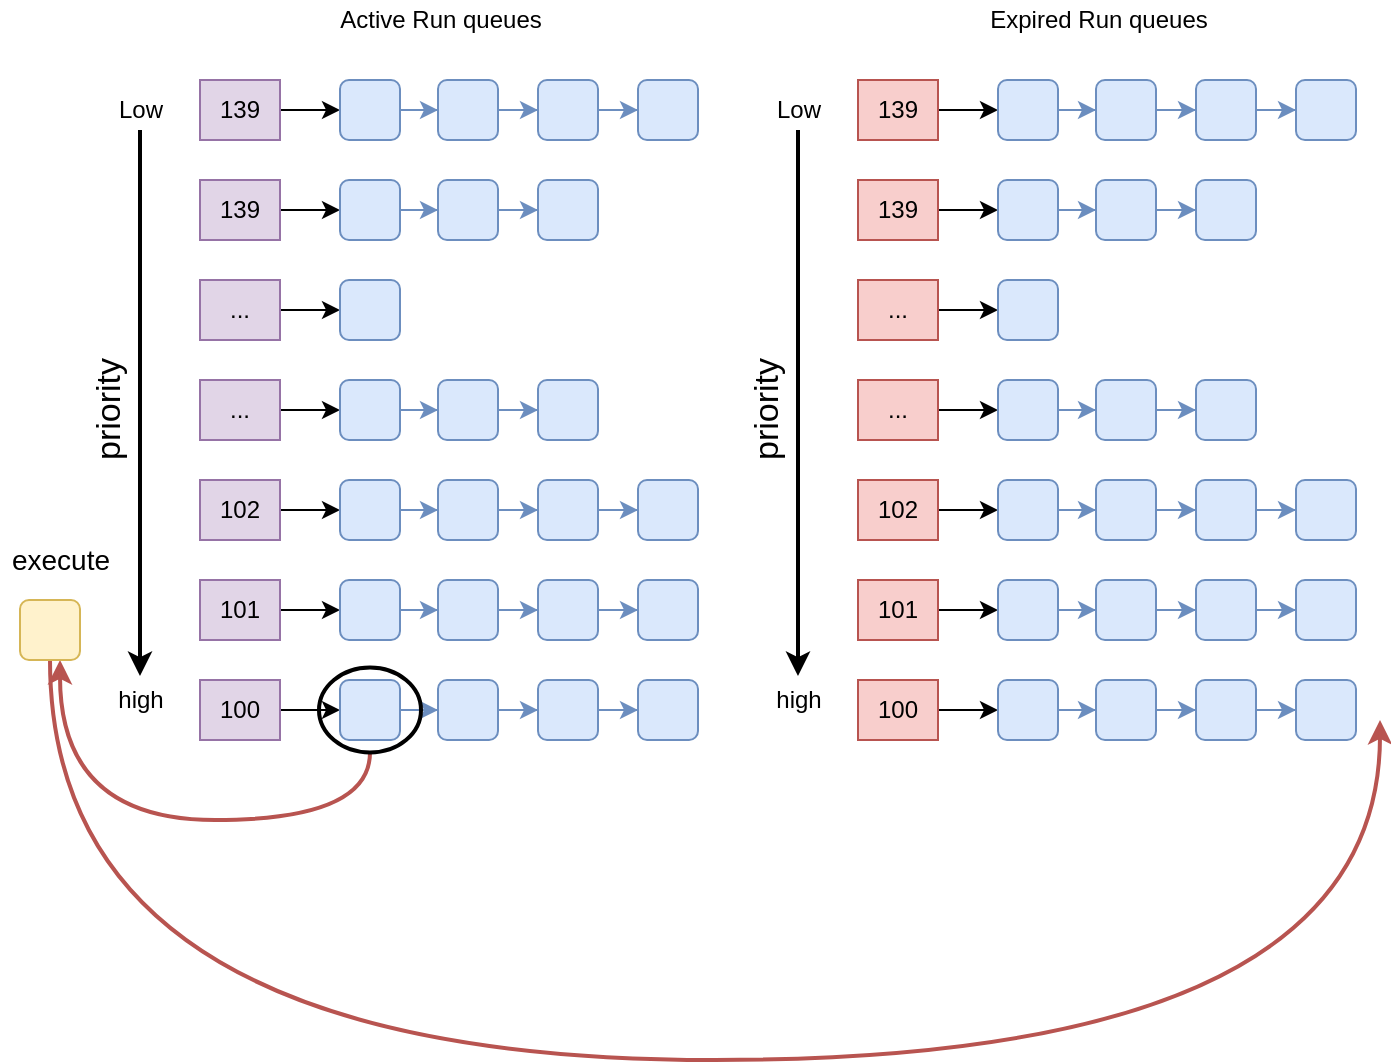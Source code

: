 <mxfile version="13.5.5" type="github">
  <diagram id="36sdOlhScXmFpO4X05Oe" name="Page-1">
    <mxGraphModel dx="746" dy="971" grid="1" gridSize="10" guides="1" tooltips="1" connect="1" arrows="1" fold="1" page="1" pageScale="1" pageWidth="827" pageHeight="1169" math="0" shadow="0">
      <root>
        <mxCell id="0" />
        <mxCell id="1" parent="0" />
        <mxCell id="JyXXB15nYnJvHHF5IV0J-5" style="edgeStyle=orthogonalEdgeStyle;rounded=0;orthogonalLoop=1;jettySize=auto;html=1;entryX=0;entryY=0.5;entryDx=0;entryDy=0;" edge="1" parent="1" source="JyXXB15nYnJvHHF5IV0J-1" target="JyXXB15nYnJvHHF5IV0J-4">
          <mxGeometry relative="1" as="geometry" />
        </mxCell>
        <mxCell id="JyXXB15nYnJvHHF5IV0J-1" value="139" style="rounded=0;whiteSpace=wrap;html=1;fillColor=#e1d5e7;strokeColor=#9673a6;" vertex="1" parent="1">
          <mxGeometry x="230" y="200" width="40" height="30" as="geometry" />
        </mxCell>
        <mxCell id="JyXXB15nYnJvHHF5IV0J-7" value="" style="edgeStyle=orthogonalEdgeStyle;rounded=0;orthogonalLoop=1;jettySize=auto;html=1;fillColor=#dae8fc;strokeColor=#6c8ebf;" edge="1" parent="1" source="JyXXB15nYnJvHHF5IV0J-4" target="JyXXB15nYnJvHHF5IV0J-6">
          <mxGeometry relative="1" as="geometry" />
        </mxCell>
        <mxCell id="JyXXB15nYnJvHHF5IV0J-4" value="" style="rounded=1;whiteSpace=wrap;html=1;fillColor=#dae8fc;strokeColor=#6c8ebf;" vertex="1" parent="1">
          <mxGeometry x="300" y="200" width="30" height="30" as="geometry" />
        </mxCell>
        <mxCell id="JyXXB15nYnJvHHF5IV0J-9" value="" style="edgeStyle=orthogonalEdgeStyle;rounded=0;orthogonalLoop=1;jettySize=auto;html=1;fillColor=#dae8fc;strokeColor=#6c8ebf;" edge="1" parent="1" source="JyXXB15nYnJvHHF5IV0J-6" target="JyXXB15nYnJvHHF5IV0J-8">
          <mxGeometry relative="1" as="geometry" />
        </mxCell>
        <mxCell id="JyXXB15nYnJvHHF5IV0J-6" value="" style="rounded=1;whiteSpace=wrap;html=1;fillColor=#dae8fc;strokeColor=#6c8ebf;" vertex="1" parent="1">
          <mxGeometry x="349" y="200" width="30" height="30" as="geometry" />
        </mxCell>
        <mxCell id="JyXXB15nYnJvHHF5IV0J-11" value="" style="edgeStyle=orthogonalEdgeStyle;rounded=0;orthogonalLoop=1;jettySize=auto;html=1;fillColor=#dae8fc;strokeColor=#6c8ebf;" edge="1" parent="1" source="JyXXB15nYnJvHHF5IV0J-8" target="JyXXB15nYnJvHHF5IV0J-10">
          <mxGeometry relative="1" as="geometry" />
        </mxCell>
        <mxCell id="JyXXB15nYnJvHHF5IV0J-8" value="" style="rounded=1;whiteSpace=wrap;html=1;fillColor=#dae8fc;strokeColor=#6c8ebf;" vertex="1" parent="1">
          <mxGeometry x="399" y="200" width="30" height="30" as="geometry" />
        </mxCell>
        <mxCell id="JyXXB15nYnJvHHF5IV0J-10" value="" style="rounded=1;whiteSpace=wrap;html=1;fillColor=#dae8fc;strokeColor=#6c8ebf;" vertex="1" parent="1">
          <mxGeometry x="449" y="200" width="30" height="30" as="geometry" />
        </mxCell>
        <mxCell id="JyXXB15nYnJvHHF5IV0J-12" style="edgeStyle=orthogonalEdgeStyle;rounded=0;orthogonalLoop=1;jettySize=auto;html=1;entryX=0;entryY=0.5;entryDx=0;entryDy=0;" edge="1" parent="1" source="JyXXB15nYnJvHHF5IV0J-13" target="JyXXB15nYnJvHHF5IV0J-15">
          <mxGeometry relative="1" as="geometry" />
        </mxCell>
        <mxCell id="JyXXB15nYnJvHHF5IV0J-13" value="139" style="rounded=0;whiteSpace=wrap;html=1;fillColor=#e1d5e7;strokeColor=#9673a6;" vertex="1" parent="1">
          <mxGeometry x="230" y="250" width="40" height="30" as="geometry" />
        </mxCell>
        <mxCell id="JyXXB15nYnJvHHF5IV0J-14" value="" style="edgeStyle=orthogonalEdgeStyle;rounded=0;orthogonalLoop=1;jettySize=auto;html=1;fillColor=#dae8fc;strokeColor=#6c8ebf;" edge="1" parent="1" source="JyXXB15nYnJvHHF5IV0J-15" target="JyXXB15nYnJvHHF5IV0J-17">
          <mxGeometry relative="1" as="geometry" />
        </mxCell>
        <mxCell id="JyXXB15nYnJvHHF5IV0J-15" value="" style="rounded=1;whiteSpace=wrap;html=1;fillColor=#dae8fc;strokeColor=#6c8ebf;" vertex="1" parent="1">
          <mxGeometry x="300" y="250" width="30" height="30" as="geometry" />
        </mxCell>
        <mxCell id="JyXXB15nYnJvHHF5IV0J-16" value="" style="edgeStyle=orthogonalEdgeStyle;rounded=0;orthogonalLoop=1;jettySize=auto;html=1;fillColor=#dae8fc;strokeColor=#6c8ebf;" edge="1" parent="1" source="JyXXB15nYnJvHHF5IV0J-17" target="JyXXB15nYnJvHHF5IV0J-19">
          <mxGeometry relative="1" as="geometry" />
        </mxCell>
        <mxCell id="JyXXB15nYnJvHHF5IV0J-17" value="" style="rounded=1;whiteSpace=wrap;html=1;fillColor=#dae8fc;strokeColor=#6c8ebf;" vertex="1" parent="1">
          <mxGeometry x="349" y="250" width="30" height="30" as="geometry" />
        </mxCell>
        <mxCell id="JyXXB15nYnJvHHF5IV0J-19" value="" style="rounded=1;whiteSpace=wrap;html=1;fillColor=#dae8fc;strokeColor=#6c8ebf;" vertex="1" parent="1">
          <mxGeometry x="399" y="250" width="30" height="30" as="geometry" />
        </mxCell>
        <mxCell id="JyXXB15nYnJvHHF5IV0J-21" style="edgeStyle=orthogonalEdgeStyle;rounded=0;orthogonalLoop=1;jettySize=auto;html=1;entryX=0;entryY=0.5;entryDx=0;entryDy=0;" edge="1" parent="1" source="JyXXB15nYnJvHHF5IV0J-22" target="JyXXB15nYnJvHHF5IV0J-24">
          <mxGeometry relative="1" as="geometry" />
        </mxCell>
        <mxCell id="JyXXB15nYnJvHHF5IV0J-22" value="..." style="rounded=0;whiteSpace=wrap;html=1;fillColor=#e1d5e7;strokeColor=#9673a6;" vertex="1" parent="1">
          <mxGeometry x="230" y="300" width="40" height="30" as="geometry" />
        </mxCell>
        <mxCell id="JyXXB15nYnJvHHF5IV0J-24" value="" style="rounded=1;whiteSpace=wrap;html=1;fillColor=#dae8fc;strokeColor=#6c8ebf;" vertex="1" parent="1">
          <mxGeometry x="300" y="300" width="30" height="30" as="geometry" />
        </mxCell>
        <mxCell id="JyXXB15nYnJvHHF5IV0J-30" style="edgeStyle=orthogonalEdgeStyle;rounded=0;orthogonalLoop=1;jettySize=auto;html=1;entryX=0;entryY=0.5;entryDx=0;entryDy=0;" edge="1" parent="1" source="JyXXB15nYnJvHHF5IV0J-31" target="JyXXB15nYnJvHHF5IV0J-33">
          <mxGeometry relative="1" as="geometry" />
        </mxCell>
        <mxCell id="JyXXB15nYnJvHHF5IV0J-31" value="..." style="rounded=0;whiteSpace=wrap;html=1;fillColor=#e1d5e7;strokeColor=#9673a6;" vertex="1" parent="1">
          <mxGeometry x="230" y="350" width="40" height="30" as="geometry" />
        </mxCell>
        <mxCell id="JyXXB15nYnJvHHF5IV0J-32" value="" style="edgeStyle=orthogonalEdgeStyle;rounded=0;orthogonalLoop=1;jettySize=auto;html=1;fillColor=#dae8fc;strokeColor=#6c8ebf;" edge="1" parent="1" source="JyXXB15nYnJvHHF5IV0J-33" target="JyXXB15nYnJvHHF5IV0J-35">
          <mxGeometry relative="1" as="geometry" />
        </mxCell>
        <mxCell id="JyXXB15nYnJvHHF5IV0J-33" value="" style="rounded=1;whiteSpace=wrap;html=1;fillColor=#dae8fc;strokeColor=#6c8ebf;" vertex="1" parent="1">
          <mxGeometry x="300" y="350" width="30" height="30" as="geometry" />
        </mxCell>
        <mxCell id="JyXXB15nYnJvHHF5IV0J-34" value="" style="edgeStyle=orthogonalEdgeStyle;rounded=0;orthogonalLoop=1;jettySize=auto;html=1;fillColor=#dae8fc;strokeColor=#6c8ebf;" edge="1" parent="1" source="JyXXB15nYnJvHHF5IV0J-35" target="JyXXB15nYnJvHHF5IV0J-37">
          <mxGeometry relative="1" as="geometry" />
        </mxCell>
        <mxCell id="JyXXB15nYnJvHHF5IV0J-35" value="" style="rounded=1;whiteSpace=wrap;html=1;fillColor=#dae8fc;strokeColor=#6c8ebf;" vertex="1" parent="1">
          <mxGeometry x="349" y="350" width="30" height="30" as="geometry" />
        </mxCell>
        <mxCell id="JyXXB15nYnJvHHF5IV0J-37" value="" style="rounded=1;whiteSpace=wrap;html=1;fillColor=#dae8fc;strokeColor=#6c8ebf;" vertex="1" parent="1">
          <mxGeometry x="399" y="350" width="30" height="30" as="geometry" />
        </mxCell>
        <mxCell id="JyXXB15nYnJvHHF5IV0J-39" style="edgeStyle=orthogonalEdgeStyle;rounded=0;orthogonalLoop=1;jettySize=auto;html=1;entryX=0;entryY=0.5;entryDx=0;entryDy=0;" edge="1" parent="1" source="JyXXB15nYnJvHHF5IV0J-40" target="JyXXB15nYnJvHHF5IV0J-42">
          <mxGeometry relative="1" as="geometry" />
        </mxCell>
        <mxCell id="JyXXB15nYnJvHHF5IV0J-40" value="102" style="rounded=0;whiteSpace=wrap;html=1;fillColor=#e1d5e7;strokeColor=#9673a6;" vertex="1" parent="1">
          <mxGeometry x="230" y="400" width="40" height="30" as="geometry" />
        </mxCell>
        <mxCell id="JyXXB15nYnJvHHF5IV0J-41" value="" style="edgeStyle=orthogonalEdgeStyle;rounded=0;orthogonalLoop=1;jettySize=auto;html=1;fillColor=#dae8fc;strokeColor=#6c8ebf;" edge="1" parent="1" source="JyXXB15nYnJvHHF5IV0J-42" target="JyXXB15nYnJvHHF5IV0J-44">
          <mxGeometry relative="1" as="geometry" />
        </mxCell>
        <mxCell id="JyXXB15nYnJvHHF5IV0J-42" value="" style="rounded=1;whiteSpace=wrap;html=1;fillColor=#dae8fc;strokeColor=#6c8ebf;" vertex="1" parent="1">
          <mxGeometry x="300" y="400" width="30" height="30" as="geometry" />
        </mxCell>
        <mxCell id="JyXXB15nYnJvHHF5IV0J-43" value="" style="edgeStyle=orthogonalEdgeStyle;rounded=0;orthogonalLoop=1;jettySize=auto;html=1;fillColor=#dae8fc;strokeColor=#6c8ebf;" edge="1" parent="1" source="JyXXB15nYnJvHHF5IV0J-44" target="JyXXB15nYnJvHHF5IV0J-46">
          <mxGeometry relative="1" as="geometry" />
        </mxCell>
        <mxCell id="JyXXB15nYnJvHHF5IV0J-44" value="" style="rounded=1;whiteSpace=wrap;html=1;fillColor=#dae8fc;strokeColor=#6c8ebf;" vertex="1" parent="1">
          <mxGeometry x="349" y="400" width="30" height="30" as="geometry" />
        </mxCell>
        <mxCell id="JyXXB15nYnJvHHF5IV0J-45" value="" style="edgeStyle=orthogonalEdgeStyle;rounded=0;orthogonalLoop=1;jettySize=auto;html=1;fillColor=#dae8fc;strokeColor=#6c8ebf;" edge="1" parent="1" source="JyXXB15nYnJvHHF5IV0J-46" target="JyXXB15nYnJvHHF5IV0J-47">
          <mxGeometry relative="1" as="geometry" />
        </mxCell>
        <mxCell id="JyXXB15nYnJvHHF5IV0J-46" value="" style="rounded=1;whiteSpace=wrap;html=1;fillColor=#dae8fc;strokeColor=#6c8ebf;" vertex="1" parent="1">
          <mxGeometry x="399" y="400" width="30" height="30" as="geometry" />
        </mxCell>
        <mxCell id="JyXXB15nYnJvHHF5IV0J-47" value="" style="rounded=1;whiteSpace=wrap;html=1;fillColor=#dae8fc;strokeColor=#6c8ebf;" vertex="1" parent="1">
          <mxGeometry x="449" y="400" width="30" height="30" as="geometry" />
        </mxCell>
        <mxCell id="JyXXB15nYnJvHHF5IV0J-48" style="edgeStyle=orthogonalEdgeStyle;rounded=0;orthogonalLoop=1;jettySize=auto;html=1;entryX=0;entryY=0.5;entryDx=0;entryDy=0;" edge="1" parent="1" source="JyXXB15nYnJvHHF5IV0J-49" target="JyXXB15nYnJvHHF5IV0J-51">
          <mxGeometry relative="1" as="geometry" />
        </mxCell>
        <mxCell id="JyXXB15nYnJvHHF5IV0J-49" value="101" style="rounded=0;whiteSpace=wrap;html=1;fillColor=#e1d5e7;strokeColor=#9673a6;" vertex="1" parent="1">
          <mxGeometry x="230" y="450" width="40" height="30" as="geometry" />
        </mxCell>
        <mxCell id="JyXXB15nYnJvHHF5IV0J-50" value="" style="edgeStyle=orthogonalEdgeStyle;rounded=0;orthogonalLoop=1;jettySize=auto;html=1;fillColor=#dae8fc;strokeColor=#6c8ebf;" edge="1" parent="1" source="JyXXB15nYnJvHHF5IV0J-51" target="JyXXB15nYnJvHHF5IV0J-53">
          <mxGeometry relative="1" as="geometry" />
        </mxCell>
        <mxCell id="JyXXB15nYnJvHHF5IV0J-51" value="" style="rounded=1;whiteSpace=wrap;html=1;fillColor=#dae8fc;strokeColor=#6c8ebf;" vertex="1" parent="1">
          <mxGeometry x="300" y="450" width="30" height="30" as="geometry" />
        </mxCell>
        <mxCell id="JyXXB15nYnJvHHF5IV0J-52" value="" style="edgeStyle=orthogonalEdgeStyle;rounded=0;orthogonalLoop=1;jettySize=auto;html=1;fillColor=#dae8fc;strokeColor=#6c8ebf;" edge="1" parent="1" source="JyXXB15nYnJvHHF5IV0J-53" target="JyXXB15nYnJvHHF5IV0J-55">
          <mxGeometry relative="1" as="geometry" />
        </mxCell>
        <mxCell id="JyXXB15nYnJvHHF5IV0J-53" value="" style="rounded=1;whiteSpace=wrap;html=1;fillColor=#dae8fc;strokeColor=#6c8ebf;" vertex="1" parent="1">
          <mxGeometry x="349" y="450" width="30" height="30" as="geometry" />
        </mxCell>
        <mxCell id="JyXXB15nYnJvHHF5IV0J-54" value="" style="edgeStyle=orthogonalEdgeStyle;rounded=0;orthogonalLoop=1;jettySize=auto;html=1;fillColor=#dae8fc;strokeColor=#6c8ebf;" edge="1" parent="1" source="JyXXB15nYnJvHHF5IV0J-55" target="JyXXB15nYnJvHHF5IV0J-56">
          <mxGeometry relative="1" as="geometry" />
        </mxCell>
        <mxCell id="JyXXB15nYnJvHHF5IV0J-55" value="" style="rounded=1;whiteSpace=wrap;html=1;fillColor=#dae8fc;strokeColor=#6c8ebf;" vertex="1" parent="1">
          <mxGeometry x="399" y="450" width="30" height="30" as="geometry" />
        </mxCell>
        <mxCell id="JyXXB15nYnJvHHF5IV0J-56" value="" style="rounded=1;whiteSpace=wrap;html=1;fillColor=#dae8fc;strokeColor=#6c8ebf;" vertex="1" parent="1">
          <mxGeometry x="449" y="450" width="30" height="30" as="geometry" />
        </mxCell>
        <mxCell id="JyXXB15nYnJvHHF5IV0J-57" style="edgeStyle=orthogonalEdgeStyle;rounded=0;orthogonalLoop=1;jettySize=auto;html=1;entryX=0;entryY=0.5;entryDx=0;entryDy=0;" edge="1" parent="1" source="JyXXB15nYnJvHHF5IV0J-58" target="JyXXB15nYnJvHHF5IV0J-60">
          <mxGeometry relative="1" as="geometry" />
        </mxCell>
        <mxCell id="JyXXB15nYnJvHHF5IV0J-58" value="100" style="rounded=0;whiteSpace=wrap;html=1;fillColor=#e1d5e7;strokeColor=#9673a6;" vertex="1" parent="1">
          <mxGeometry x="230" y="500" width="40" height="30" as="geometry" />
        </mxCell>
        <mxCell id="JyXXB15nYnJvHHF5IV0J-59" value="" style="edgeStyle=orthogonalEdgeStyle;rounded=0;orthogonalLoop=1;jettySize=auto;html=1;fillColor=#dae8fc;strokeColor=#6c8ebf;" edge="1" parent="1" source="JyXXB15nYnJvHHF5IV0J-60" target="JyXXB15nYnJvHHF5IV0J-62">
          <mxGeometry relative="1" as="geometry" />
        </mxCell>
        <mxCell id="JyXXB15nYnJvHHF5IV0J-60" value="" style="rounded=1;whiteSpace=wrap;html=1;fillColor=#dae8fc;strokeColor=#6c8ebf;" vertex="1" parent="1">
          <mxGeometry x="300" y="500" width="30" height="30" as="geometry" />
        </mxCell>
        <mxCell id="JyXXB15nYnJvHHF5IV0J-61" value="" style="edgeStyle=orthogonalEdgeStyle;rounded=0;orthogonalLoop=1;jettySize=auto;html=1;fillColor=#dae8fc;strokeColor=#6c8ebf;" edge="1" parent="1" source="JyXXB15nYnJvHHF5IV0J-62" target="JyXXB15nYnJvHHF5IV0J-64">
          <mxGeometry relative="1" as="geometry" />
        </mxCell>
        <mxCell id="JyXXB15nYnJvHHF5IV0J-62" value="" style="rounded=1;whiteSpace=wrap;html=1;fillColor=#dae8fc;strokeColor=#6c8ebf;" vertex="1" parent="1">
          <mxGeometry x="349" y="500" width="30" height="30" as="geometry" />
        </mxCell>
        <mxCell id="JyXXB15nYnJvHHF5IV0J-63" value="" style="edgeStyle=orthogonalEdgeStyle;rounded=0;orthogonalLoop=1;jettySize=auto;html=1;fillColor=#dae8fc;strokeColor=#6c8ebf;" edge="1" parent="1" source="JyXXB15nYnJvHHF5IV0J-64" target="JyXXB15nYnJvHHF5IV0J-65">
          <mxGeometry relative="1" as="geometry" />
        </mxCell>
        <mxCell id="JyXXB15nYnJvHHF5IV0J-64" value="" style="rounded=1;whiteSpace=wrap;html=1;fillColor=#dae8fc;strokeColor=#6c8ebf;" vertex="1" parent="1">
          <mxGeometry x="399" y="500" width="30" height="30" as="geometry" />
        </mxCell>
        <mxCell id="JyXXB15nYnJvHHF5IV0J-65" value="" style="rounded=1;whiteSpace=wrap;html=1;fillColor=#dae8fc;strokeColor=#6c8ebf;" vertex="1" parent="1">
          <mxGeometry x="449" y="500" width="30" height="30" as="geometry" />
        </mxCell>
        <mxCell id="JyXXB15nYnJvHHF5IV0J-66" value="Active Run queues" style="text;html=1;align=center;verticalAlign=middle;resizable=0;points=[];autosize=1;" vertex="1" parent="1">
          <mxGeometry x="290" y="160" width="120" height="20" as="geometry" />
        </mxCell>
        <mxCell id="JyXXB15nYnJvHHF5IV0J-69" style="edgeStyle=orthogonalEdgeStyle;rounded=0;orthogonalLoop=1;jettySize=auto;html=1;entryX=0.5;entryY=-0.1;entryDx=0;entryDy=0;entryPerimeter=0;strokeWidth=2;" edge="1" parent="1" source="JyXXB15nYnJvHHF5IV0J-67" target="JyXXB15nYnJvHHF5IV0J-68">
          <mxGeometry relative="1" as="geometry" />
        </mxCell>
        <mxCell id="JyXXB15nYnJvHHF5IV0J-67" value="Low" style="text;html=1;align=center;verticalAlign=middle;resizable=0;points=[];autosize=1;" vertex="1" parent="1">
          <mxGeometry x="180" y="205" width="40" height="20" as="geometry" />
        </mxCell>
        <mxCell id="JyXXB15nYnJvHHF5IV0J-68" value="high" style="text;html=1;align=center;verticalAlign=middle;resizable=0;points=[];autosize=1;" vertex="1" parent="1">
          <mxGeometry x="180" y="500" width="40" height="20" as="geometry" />
        </mxCell>
        <mxCell id="JyXXB15nYnJvHHF5IV0J-70" value="&lt;font style=&quot;font-size: 17px&quot;&gt;priority&lt;/font&gt;" style="text;html=1;align=center;verticalAlign=middle;resizable=0;points=[];autosize=1;rotation=270;" vertex="1" parent="1">
          <mxGeometry x="150" y="355" width="70" height="20" as="geometry" />
        </mxCell>
        <mxCell id="JyXXB15nYnJvHHF5IV0J-71" style="edgeStyle=orthogonalEdgeStyle;rounded=0;orthogonalLoop=1;jettySize=auto;html=1;entryX=0;entryY=0.5;entryDx=0;entryDy=0;" edge="1" parent="1" source="JyXXB15nYnJvHHF5IV0J-72" target="JyXXB15nYnJvHHF5IV0J-74">
          <mxGeometry relative="1" as="geometry" />
        </mxCell>
        <mxCell id="JyXXB15nYnJvHHF5IV0J-72" value="139" style="rounded=0;whiteSpace=wrap;html=1;fillColor=#f8cecc;strokeColor=#b85450;" vertex="1" parent="1">
          <mxGeometry x="559" y="200" width="40" height="30" as="geometry" />
        </mxCell>
        <mxCell id="JyXXB15nYnJvHHF5IV0J-73" value="" style="edgeStyle=orthogonalEdgeStyle;rounded=0;orthogonalLoop=1;jettySize=auto;html=1;fillColor=#dae8fc;strokeColor=#6c8ebf;" edge="1" parent="1" source="JyXXB15nYnJvHHF5IV0J-74" target="JyXXB15nYnJvHHF5IV0J-76">
          <mxGeometry relative="1" as="geometry" />
        </mxCell>
        <mxCell id="JyXXB15nYnJvHHF5IV0J-74" value="" style="rounded=1;whiteSpace=wrap;html=1;fillColor=#dae8fc;strokeColor=#6c8ebf;" vertex="1" parent="1">
          <mxGeometry x="629" y="200" width="30" height="30" as="geometry" />
        </mxCell>
        <mxCell id="JyXXB15nYnJvHHF5IV0J-75" value="" style="edgeStyle=orthogonalEdgeStyle;rounded=0;orthogonalLoop=1;jettySize=auto;html=1;fillColor=#dae8fc;strokeColor=#6c8ebf;" edge="1" parent="1" source="JyXXB15nYnJvHHF5IV0J-76" target="JyXXB15nYnJvHHF5IV0J-78">
          <mxGeometry relative="1" as="geometry" />
        </mxCell>
        <mxCell id="JyXXB15nYnJvHHF5IV0J-76" value="" style="rounded=1;whiteSpace=wrap;html=1;fillColor=#dae8fc;strokeColor=#6c8ebf;" vertex="1" parent="1">
          <mxGeometry x="678" y="200" width="30" height="30" as="geometry" />
        </mxCell>
        <mxCell id="JyXXB15nYnJvHHF5IV0J-77" value="" style="edgeStyle=orthogonalEdgeStyle;rounded=0;orthogonalLoop=1;jettySize=auto;html=1;fillColor=#dae8fc;strokeColor=#6c8ebf;" edge="1" parent="1" source="JyXXB15nYnJvHHF5IV0J-78" target="JyXXB15nYnJvHHF5IV0J-79">
          <mxGeometry relative="1" as="geometry" />
        </mxCell>
        <mxCell id="JyXXB15nYnJvHHF5IV0J-78" value="" style="rounded=1;whiteSpace=wrap;html=1;fillColor=#dae8fc;strokeColor=#6c8ebf;" vertex="1" parent="1">
          <mxGeometry x="728" y="200" width="30" height="30" as="geometry" />
        </mxCell>
        <mxCell id="JyXXB15nYnJvHHF5IV0J-79" value="" style="rounded=1;whiteSpace=wrap;html=1;fillColor=#dae8fc;strokeColor=#6c8ebf;" vertex="1" parent="1">
          <mxGeometry x="778" y="200" width="30" height="30" as="geometry" />
        </mxCell>
        <mxCell id="JyXXB15nYnJvHHF5IV0J-80" style="edgeStyle=orthogonalEdgeStyle;rounded=0;orthogonalLoop=1;jettySize=auto;html=1;entryX=0;entryY=0.5;entryDx=0;entryDy=0;" edge="1" parent="1" source="JyXXB15nYnJvHHF5IV0J-81" target="JyXXB15nYnJvHHF5IV0J-83">
          <mxGeometry relative="1" as="geometry" />
        </mxCell>
        <mxCell id="JyXXB15nYnJvHHF5IV0J-81" value="139" style="rounded=0;whiteSpace=wrap;html=1;fillColor=#f8cecc;strokeColor=#b85450;" vertex="1" parent="1">
          <mxGeometry x="559" y="250" width="40" height="30" as="geometry" />
        </mxCell>
        <mxCell id="JyXXB15nYnJvHHF5IV0J-82" value="" style="edgeStyle=orthogonalEdgeStyle;rounded=0;orthogonalLoop=1;jettySize=auto;html=1;fillColor=#dae8fc;strokeColor=#6c8ebf;" edge="1" parent="1" source="JyXXB15nYnJvHHF5IV0J-83" target="JyXXB15nYnJvHHF5IV0J-85">
          <mxGeometry relative="1" as="geometry" />
        </mxCell>
        <mxCell id="JyXXB15nYnJvHHF5IV0J-83" value="" style="rounded=1;whiteSpace=wrap;html=1;fillColor=#dae8fc;strokeColor=#6c8ebf;" vertex="1" parent="1">
          <mxGeometry x="629" y="250" width="30" height="30" as="geometry" />
        </mxCell>
        <mxCell id="JyXXB15nYnJvHHF5IV0J-84" value="" style="edgeStyle=orthogonalEdgeStyle;rounded=0;orthogonalLoop=1;jettySize=auto;html=1;fillColor=#dae8fc;strokeColor=#6c8ebf;" edge="1" parent="1" source="JyXXB15nYnJvHHF5IV0J-85" target="JyXXB15nYnJvHHF5IV0J-86">
          <mxGeometry relative="1" as="geometry" />
        </mxCell>
        <mxCell id="JyXXB15nYnJvHHF5IV0J-85" value="" style="rounded=1;whiteSpace=wrap;html=1;fillColor=#dae8fc;strokeColor=#6c8ebf;" vertex="1" parent="1">
          <mxGeometry x="678" y="250" width="30" height="30" as="geometry" />
        </mxCell>
        <mxCell id="JyXXB15nYnJvHHF5IV0J-86" value="" style="rounded=1;whiteSpace=wrap;html=1;fillColor=#dae8fc;strokeColor=#6c8ebf;" vertex="1" parent="1">
          <mxGeometry x="728" y="250" width="30" height="30" as="geometry" />
        </mxCell>
        <mxCell id="JyXXB15nYnJvHHF5IV0J-87" style="edgeStyle=orthogonalEdgeStyle;rounded=0;orthogonalLoop=1;jettySize=auto;html=1;entryX=0;entryY=0.5;entryDx=0;entryDy=0;" edge="1" parent="1" source="JyXXB15nYnJvHHF5IV0J-88" target="JyXXB15nYnJvHHF5IV0J-89">
          <mxGeometry relative="1" as="geometry" />
        </mxCell>
        <mxCell id="JyXXB15nYnJvHHF5IV0J-88" value="..." style="rounded=0;whiteSpace=wrap;html=1;fillColor=#f8cecc;strokeColor=#b85450;" vertex="1" parent="1">
          <mxGeometry x="559" y="300" width="40" height="30" as="geometry" />
        </mxCell>
        <mxCell id="JyXXB15nYnJvHHF5IV0J-89" value="" style="rounded=1;whiteSpace=wrap;html=1;fillColor=#dae8fc;strokeColor=#6c8ebf;" vertex="1" parent="1">
          <mxGeometry x="629" y="300" width="30" height="30" as="geometry" />
        </mxCell>
        <mxCell id="JyXXB15nYnJvHHF5IV0J-90" style="edgeStyle=orthogonalEdgeStyle;rounded=0;orthogonalLoop=1;jettySize=auto;html=1;entryX=0;entryY=0.5;entryDx=0;entryDy=0;" edge="1" parent="1" source="JyXXB15nYnJvHHF5IV0J-91" target="JyXXB15nYnJvHHF5IV0J-93">
          <mxGeometry relative="1" as="geometry" />
        </mxCell>
        <mxCell id="JyXXB15nYnJvHHF5IV0J-91" value="..." style="rounded=0;whiteSpace=wrap;html=1;fillColor=#f8cecc;strokeColor=#b85450;" vertex="1" parent="1">
          <mxGeometry x="559" y="350" width="40" height="30" as="geometry" />
        </mxCell>
        <mxCell id="JyXXB15nYnJvHHF5IV0J-92" value="" style="edgeStyle=orthogonalEdgeStyle;rounded=0;orthogonalLoop=1;jettySize=auto;html=1;fillColor=#dae8fc;strokeColor=#6c8ebf;" edge="1" parent="1" source="JyXXB15nYnJvHHF5IV0J-93" target="JyXXB15nYnJvHHF5IV0J-95">
          <mxGeometry relative="1" as="geometry" />
        </mxCell>
        <mxCell id="JyXXB15nYnJvHHF5IV0J-93" value="" style="rounded=1;whiteSpace=wrap;html=1;fillColor=#dae8fc;strokeColor=#6c8ebf;" vertex="1" parent="1">
          <mxGeometry x="629" y="350" width="30" height="30" as="geometry" />
        </mxCell>
        <mxCell id="JyXXB15nYnJvHHF5IV0J-94" value="" style="edgeStyle=orthogonalEdgeStyle;rounded=0;orthogonalLoop=1;jettySize=auto;html=1;fillColor=#dae8fc;strokeColor=#6c8ebf;" edge="1" parent="1" source="JyXXB15nYnJvHHF5IV0J-95" target="JyXXB15nYnJvHHF5IV0J-96">
          <mxGeometry relative="1" as="geometry" />
        </mxCell>
        <mxCell id="JyXXB15nYnJvHHF5IV0J-95" value="" style="rounded=1;whiteSpace=wrap;html=1;fillColor=#dae8fc;strokeColor=#6c8ebf;" vertex="1" parent="1">
          <mxGeometry x="678" y="350" width="30" height="30" as="geometry" />
        </mxCell>
        <mxCell id="JyXXB15nYnJvHHF5IV0J-96" value="" style="rounded=1;whiteSpace=wrap;html=1;fillColor=#dae8fc;strokeColor=#6c8ebf;" vertex="1" parent="1">
          <mxGeometry x="728" y="350" width="30" height="30" as="geometry" />
        </mxCell>
        <mxCell id="JyXXB15nYnJvHHF5IV0J-97" style="edgeStyle=orthogonalEdgeStyle;rounded=0;orthogonalLoop=1;jettySize=auto;html=1;entryX=0;entryY=0.5;entryDx=0;entryDy=0;" edge="1" parent="1" source="JyXXB15nYnJvHHF5IV0J-98" target="JyXXB15nYnJvHHF5IV0J-100">
          <mxGeometry relative="1" as="geometry" />
        </mxCell>
        <mxCell id="JyXXB15nYnJvHHF5IV0J-98" value="102" style="rounded=0;whiteSpace=wrap;html=1;fillColor=#f8cecc;strokeColor=#b85450;" vertex="1" parent="1">
          <mxGeometry x="559" y="400" width="40" height="30" as="geometry" />
        </mxCell>
        <mxCell id="JyXXB15nYnJvHHF5IV0J-99" value="" style="edgeStyle=orthogonalEdgeStyle;rounded=0;orthogonalLoop=1;jettySize=auto;html=1;fillColor=#dae8fc;strokeColor=#6c8ebf;" edge="1" parent="1" source="JyXXB15nYnJvHHF5IV0J-100" target="JyXXB15nYnJvHHF5IV0J-102">
          <mxGeometry relative="1" as="geometry" />
        </mxCell>
        <mxCell id="JyXXB15nYnJvHHF5IV0J-100" value="" style="rounded=1;whiteSpace=wrap;html=1;fillColor=#dae8fc;strokeColor=#6c8ebf;" vertex="1" parent="1">
          <mxGeometry x="629" y="400" width="30" height="30" as="geometry" />
        </mxCell>
        <mxCell id="JyXXB15nYnJvHHF5IV0J-101" value="" style="edgeStyle=orthogonalEdgeStyle;rounded=0;orthogonalLoop=1;jettySize=auto;html=1;fillColor=#dae8fc;strokeColor=#6c8ebf;" edge="1" parent="1" source="JyXXB15nYnJvHHF5IV0J-102" target="JyXXB15nYnJvHHF5IV0J-104">
          <mxGeometry relative="1" as="geometry" />
        </mxCell>
        <mxCell id="JyXXB15nYnJvHHF5IV0J-102" value="" style="rounded=1;whiteSpace=wrap;html=1;fillColor=#dae8fc;strokeColor=#6c8ebf;" vertex="1" parent="1">
          <mxGeometry x="678" y="400" width="30" height="30" as="geometry" />
        </mxCell>
        <mxCell id="JyXXB15nYnJvHHF5IV0J-103" value="" style="edgeStyle=orthogonalEdgeStyle;rounded=0;orthogonalLoop=1;jettySize=auto;html=1;fillColor=#dae8fc;strokeColor=#6c8ebf;" edge="1" parent="1" source="JyXXB15nYnJvHHF5IV0J-104" target="JyXXB15nYnJvHHF5IV0J-105">
          <mxGeometry relative="1" as="geometry" />
        </mxCell>
        <mxCell id="JyXXB15nYnJvHHF5IV0J-104" value="" style="rounded=1;whiteSpace=wrap;html=1;fillColor=#dae8fc;strokeColor=#6c8ebf;" vertex="1" parent="1">
          <mxGeometry x="728" y="400" width="30" height="30" as="geometry" />
        </mxCell>
        <mxCell id="JyXXB15nYnJvHHF5IV0J-105" value="" style="rounded=1;whiteSpace=wrap;html=1;fillColor=#dae8fc;strokeColor=#6c8ebf;" vertex="1" parent="1">
          <mxGeometry x="778" y="400" width="30" height="30" as="geometry" />
        </mxCell>
        <mxCell id="JyXXB15nYnJvHHF5IV0J-106" style="edgeStyle=orthogonalEdgeStyle;rounded=0;orthogonalLoop=1;jettySize=auto;html=1;entryX=0;entryY=0.5;entryDx=0;entryDy=0;" edge="1" parent="1" source="JyXXB15nYnJvHHF5IV0J-107" target="JyXXB15nYnJvHHF5IV0J-109">
          <mxGeometry relative="1" as="geometry" />
        </mxCell>
        <mxCell id="JyXXB15nYnJvHHF5IV0J-107" value="101" style="rounded=0;whiteSpace=wrap;html=1;fillColor=#f8cecc;strokeColor=#b85450;" vertex="1" parent="1">
          <mxGeometry x="559" y="450" width="40" height="30" as="geometry" />
        </mxCell>
        <mxCell id="JyXXB15nYnJvHHF5IV0J-108" value="" style="edgeStyle=orthogonalEdgeStyle;rounded=0;orthogonalLoop=1;jettySize=auto;html=1;fillColor=#dae8fc;strokeColor=#6c8ebf;" edge="1" parent="1" source="JyXXB15nYnJvHHF5IV0J-109" target="JyXXB15nYnJvHHF5IV0J-111">
          <mxGeometry relative="1" as="geometry" />
        </mxCell>
        <mxCell id="JyXXB15nYnJvHHF5IV0J-109" value="" style="rounded=1;whiteSpace=wrap;html=1;fillColor=#dae8fc;strokeColor=#6c8ebf;" vertex="1" parent="1">
          <mxGeometry x="629" y="450" width="30" height="30" as="geometry" />
        </mxCell>
        <mxCell id="JyXXB15nYnJvHHF5IV0J-110" value="" style="edgeStyle=orthogonalEdgeStyle;rounded=0;orthogonalLoop=1;jettySize=auto;html=1;fillColor=#dae8fc;strokeColor=#6c8ebf;" edge="1" parent="1" source="JyXXB15nYnJvHHF5IV0J-111" target="JyXXB15nYnJvHHF5IV0J-113">
          <mxGeometry relative="1" as="geometry" />
        </mxCell>
        <mxCell id="JyXXB15nYnJvHHF5IV0J-111" value="" style="rounded=1;whiteSpace=wrap;html=1;fillColor=#dae8fc;strokeColor=#6c8ebf;" vertex="1" parent="1">
          <mxGeometry x="678" y="450" width="30" height="30" as="geometry" />
        </mxCell>
        <mxCell id="JyXXB15nYnJvHHF5IV0J-112" value="" style="edgeStyle=orthogonalEdgeStyle;rounded=0;orthogonalLoop=1;jettySize=auto;html=1;fillColor=#dae8fc;strokeColor=#6c8ebf;" edge="1" parent="1" source="JyXXB15nYnJvHHF5IV0J-113" target="JyXXB15nYnJvHHF5IV0J-114">
          <mxGeometry relative="1" as="geometry" />
        </mxCell>
        <mxCell id="JyXXB15nYnJvHHF5IV0J-113" value="" style="rounded=1;whiteSpace=wrap;html=1;fillColor=#dae8fc;strokeColor=#6c8ebf;" vertex="1" parent="1">
          <mxGeometry x="728" y="450" width="30" height="30" as="geometry" />
        </mxCell>
        <mxCell id="JyXXB15nYnJvHHF5IV0J-114" value="" style="rounded=1;whiteSpace=wrap;html=1;fillColor=#dae8fc;strokeColor=#6c8ebf;" vertex="1" parent="1">
          <mxGeometry x="778" y="450" width="30" height="30" as="geometry" />
        </mxCell>
        <mxCell id="JyXXB15nYnJvHHF5IV0J-115" style="edgeStyle=orthogonalEdgeStyle;rounded=0;orthogonalLoop=1;jettySize=auto;html=1;entryX=0;entryY=0.5;entryDx=0;entryDy=0;" edge="1" parent="1" source="JyXXB15nYnJvHHF5IV0J-116" target="JyXXB15nYnJvHHF5IV0J-118">
          <mxGeometry relative="1" as="geometry" />
        </mxCell>
        <mxCell id="JyXXB15nYnJvHHF5IV0J-116" value="100" style="rounded=0;whiteSpace=wrap;html=1;fillColor=#f8cecc;strokeColor=#b85450;" vertex="1" parent="1">
          <mxGeometry x="559" y="500" width="40" height="30" as="geometry" />
        </mxCell>
        <mxCell id="JyXXB15nYnJvHHF5IV0J-117" value="" style="edgeStyle=orthogonalEdgeStyle;rounded=0;orthogonalLoop=1;jettySize=auto;html=1;fillColor=#dae8fc;strokeColor=#6c8ebf;" edge="1" parent="1" source="JyXXB15nYnJvHHF5IV0J-118" target="JyXXB15nYnJvHHF5IV0J-120">
          <mxGeometry relative="1" as="geometry" />
        </mxCell>
        <mxCell id="JyXXB15nYnJvHHF5IV0J-118" value="" style="rounded=1;whiteSpace=wrap;html=1;fillColor=#dae8fc;strokeColor=#6c8ebf;" vertex="1" parent="1">
          <mxGeometry x="629" y="500" width="30" height="30" as="geometry" />
        </mxCell>
        <mxCell id="JyXXB15nYnJvHHF5IV0J-119" value="" style="edgeStyle=orthogonalEdgeStyle;rounded=0;orthogonalLoop=1;jettySize=auto;html=1;fillColor=#dae8fc;strokeColor=#6c8ebf;" edge="1" parent="1" source="JyXXB15nYnJvHHF5IV0J-120" target="JyXXB15nYnJvHHF5IV0J-122">
          <mxGeometry relative="1" as="geometry" />
        </mxCell>
        <mxCell id="JyXXB15nYnJvHHF5IV0J-120" value="" style="rounded=1;whiteSpace=wrap;html=1;fillColor=#dae8fc;strokeColor=#6c8ebf;" vertex="1" parent="1">
          <mxGeometry x="678" y="500" width="30" height="30" as="geometry" />
        </mxCell>
        <mxCell id="JyXXB15nYnJvHHF5IV0J-121" value="" style="edgeStyle=orthogonalEdgeStyle;rounded=0;orthogonalLoop=1;jettySize=auto;html=1;fillColor=#dae8fc;strokeColor=#6c8ebf;" edge="1" parent="1" source="JyXXB15nYnJvHHF5IV0J-122" target="JyXXB15nYnJvHHF5IV0J-123">
          <mxGeometry relative="1" as="geometry" />
        </mxCell>
        <mxCell id="JyXXB15nYnJvHHF5IV0J-122" value="" style="rounded=1;whiteSpace=wrap;html=1;fillColor=#dae8fc;strokeColor=#6c8ebf;" vertex="1" parent="1">
          <mxGeometry x="728" y="500" width="30" height="30" as="geometry" />
        </mxCell>
        <mxCell id="JyXXB15nYnJvHHF5IV0J-123" value="" style="rounded=1;whiteSpace=wrap;html=1;fillColor=#dae8fc;strokeColor=#6c8ebf;" vertex="1" parent="1">
          <mxGeometry x="778" y="500" width="30" height="30" as="geometry" />
        </mxCell>
        <mxCell id="JyXXB15nYnJvHHF5IV0J-124" value="Expired Run queues" style="text;html=1;align=center;verticalAlign=middle;resizable=0;points=[];autosize=1;" vertex="1" parent="1">
          <mxGeometry x="619" y="160" width="120" height="20" as="geometry" />
        </mxCell>
        <mxCell id="JyXXB15nYnJvHHF5IV0J-125" style="edgeStyle=orthogonalEdgeStyle;rounded=0;orthogonalLoop=1;jettySize=auto;html=1;entryX=0.5;entryY=-0.1;entryDx=0;entryDy=0;entryPerimeter=0;strokeWidth=2;" edge="1" parent="1" source="JyXXB15nYnJvHHF5IV0J-126" target="JyXXB15nYnJvHHF5IV0J-127">
          <mxGeometry relative="1" as="geometry" />
        </mxCell>
        <mxCell id="JyXXB15nYnJvHHF5IV0J-126" value="Low" style="text;html=1;align=center;verticalAlign=middle;resizable=0;points=[];autosize=1;" vertex="1" parent="1">
          <mxGeometry x="509" y="205" width="40" height="20" as="geometry" />
        </mxCell>
        <mxCell id="JyXXB15nYnJvHHF5IV0J-127" value="high" style="text;html=1;align=center;verticalAlign=middle;resizable=0;points=[];autosize=1;" vertex="1" parent="1">
          <mxGeometry x="509" y="500" width="40" height="20" as="geometry" />
        </mxCell>
        <mxCell id="JyXXB15nYnJvHHF5IV0J-128" value="&lt;font style=&quot;font-size: 17px&quot;&gt;priority&lt;/font&gt;" style="text;html=1;align=center;verticalAlign=middle;resizable=0;points=[];autosize=1;rotation=270;" vertex="1" parent="1">
          <mxGeometry x="479" y="355" width="70" height="20" as="geometry" />
        </mxCell>
        <mxCell id="JyXXB15nYnJvHHF5IV0J-130" style="edgeStyle=orthogonalEdgeStyle;rounded=0;orthogonalLoop=1;jettySize=auto;html=1;strokeWidth=2;curved=1;fillColor=#f8cecc;strokeColor=#b85450;" edge="1" parent="1" source="JyXXB15nYnJvHHF5IV0J-129">
          <mxGeometry relative="1" as="geometry">
            <mxPoint x="160" y="490" as="targetPoint" />
            <Array as="points">
              <mxPoint x="315" y="570" />
              <mxPoint x="160" y="570" />
            </Array>
          </mxGeometry>
        </mxCell>
        <mxCell id="JyXXB15nYnJvHHF5IV0J-129" value="" style="ellipse;whiteSpace=wrap;html=1;fillColor=none;strokeWidth=2;" vertex="1" parent="1">
          <mxGeometry x="289.5" y="493.75" width="51" height="42.5" as="geometry" />
        </mxCell>
        <mxCell id="JyXXB15nYnJvHHF5IV0J-132" style="edgeStyle=orthogonalEdgeStyle;curved=1;rounded=0;orthogonalLoop=1;jettySize=auto;html=1;strokeWidth=2;fillColor=#f8cecc;strokeColor=#b85450;" edge="1" parent="1" source="JyXXB15nYnJvHHF5IV0J-131">
          <mxGeometry relative="1" as="geometry">
            <mxPoint x="820" y="520" as="targetPoint" />
            <Array as="points">
              <mxPoint x="155" y="690" />
              <mxPoint x="820" y="690" />
            </Array>
          </mxGeometry>
        </mxCell>
        <mxCell id="JyXXB15nYnJvHHF5IV0J-131" value="" style="rounded=1;whiteSpace=wrap;html=1;fillColor=#fff2cc;strokeColor=#d6b656;" vertex="1" parent="1">
          <mxGeometry x="140" y="460" width="30" height="30" as="geometry" />
        </mxCell>
        <mxCell id="JyXXB15nYnJvHHF5IV0J-133" value="&lt;font style=&quot;font-size: 14px&quot;&gt;execute&lt;/font&gt;" style="text;html=1;align=center;verticalAlign=middle;resizable=0;points=[];autosize=1;" vertex="1" parent="1">
          <mxGeometry x="130" y="430" width="60" height="20" as="geometry" />
        </mxCell>
      </root>
    </mxGraphModel>
  </diagram>
</mxfile>
